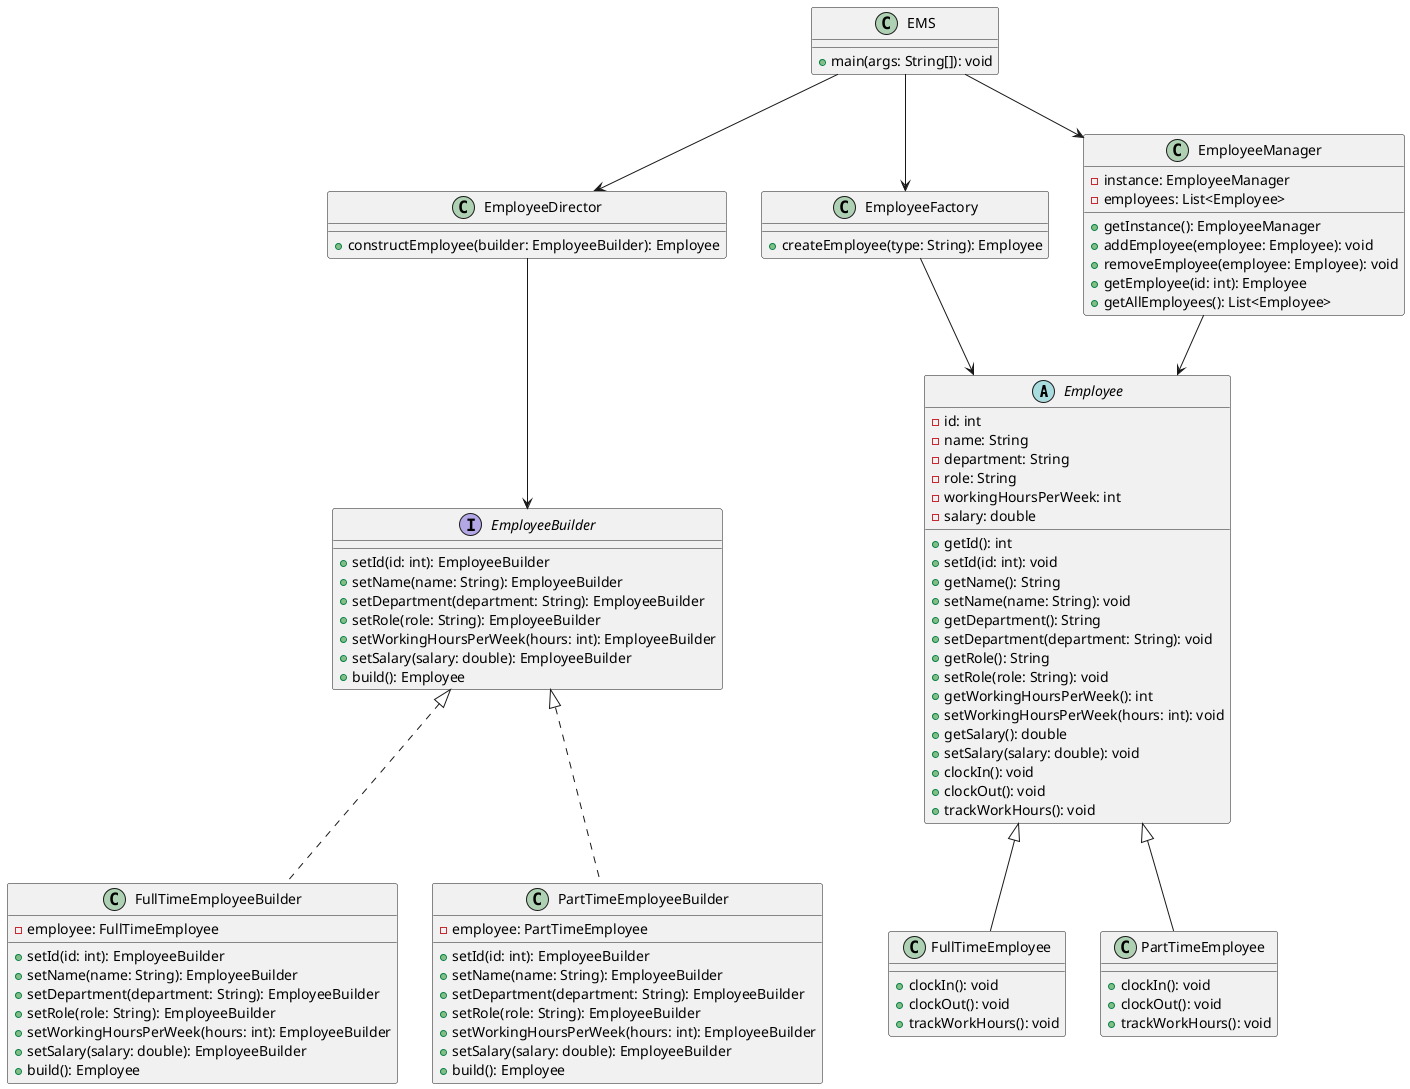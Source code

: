@startuml
abstract class Employee {
    - id: int
    - name: String
    - department: String
    - role: String
    - workingHoursPerWeek: int
    - salary: double
    + getId(): int
    + setId(id: int): void
    + getName(): String
    + setName(name: String): void
    + getDepartment(): String
    + setDepartment(department: String): void
    + getRole(): String
    + setRole(role: String): void
    + getWorkingHoursPerWeek(): int
    + setWorkingHoursPerWeek(hours: int): void
    + getSalary(): double
    + setSalary(salary: double): void
    + clockIn(): void
    + clockOut(): void
    + trackWorkHours(): void
}

class FullTimeEmployee {
    + clockIn(): void
    + clockOut(): void
    + trackWorkHours(): void
}

class PartTimeEmployee {
    + clockIn(): void
    + clockOut(): void
    + trackWorkHours(): void
}

interface EmployeeBuilder {
    + setId(id: int): EmployeeBuilder
    + setName(name: String): EmployeeBuilder
    + setDepartment(department: String): EmployeeBuilder
    + setRole(role: String): EmployeeBuilder
    + setWorkingHoursPerWeek(hours: int): EmployeeBuilder
    + setSalary(salary: double): EmployeeBuilder
    + build(): Employee
}

class FullTimeEmployeeBuilder {
    - employee: FullTimeEmployee
    + setId(id: int): EmployeeBuilder
    + setName(name: String): EmployeeBuilder
    + setDepartment(department: String): EmployeeBuilder
    + setRole(role: String): EmployeeBuilder
    + setWorkingHoursPerWeek(hours: int): EmployeeBuilder
    + setSalary(salary: double): EmployeeBuilder
    + build(): Employee
}

class PartTimeEmployeeBuilder {
    - employee: PartTimeEmployee
    + setId(id: int): EmployeeBuilder
    + setName(name: String): EmployeeBuilder
    + setDepartment(department: String): EmployeeBuilder
    + setRole(role: String): EmployeeBuilder
    + setWorkingHoursPerWeek(hours: int): EmployeeBuilder
    + setSalary(salary: double): EmployeeBuilder
    + build(): Employee
}

class EmployeeDirector {
    + constructEmployee(builder: EmployeeBuilder): Employee
}

class EmployeeFactory {
    + createEmployee(type: String): Employee
}

class EmployeeManager {
    - instance: EmployeeManager
    - employees: List<Employee>
    + getInstance(): EmployeeManager
    + addEmployee(employee: Employee): void
    + removeEmployee(employee: Employee): void
    + getEmployee(id: int): Employee
    + getAllEmployees(): List<Employee>
}

class EMS {
    + main(args: String[]): void
}

Employee <|-- FullTimeEmployee
Employee <|-- PartTimeEmployee
EmployeeBuilder <|.. FullTimeEmployeeBuilder
EmployeeBuilder <|.. PartTimeEmployeeBuilder
EmployeeDirector --> EmployeeBuilder
EmployeeFactory --> Employee
EmployeeManager --> Employee
EMS --> EmployeeManager
EMS --> EmployeeFactory
EMS --> EmployeeDirector
@enduml
